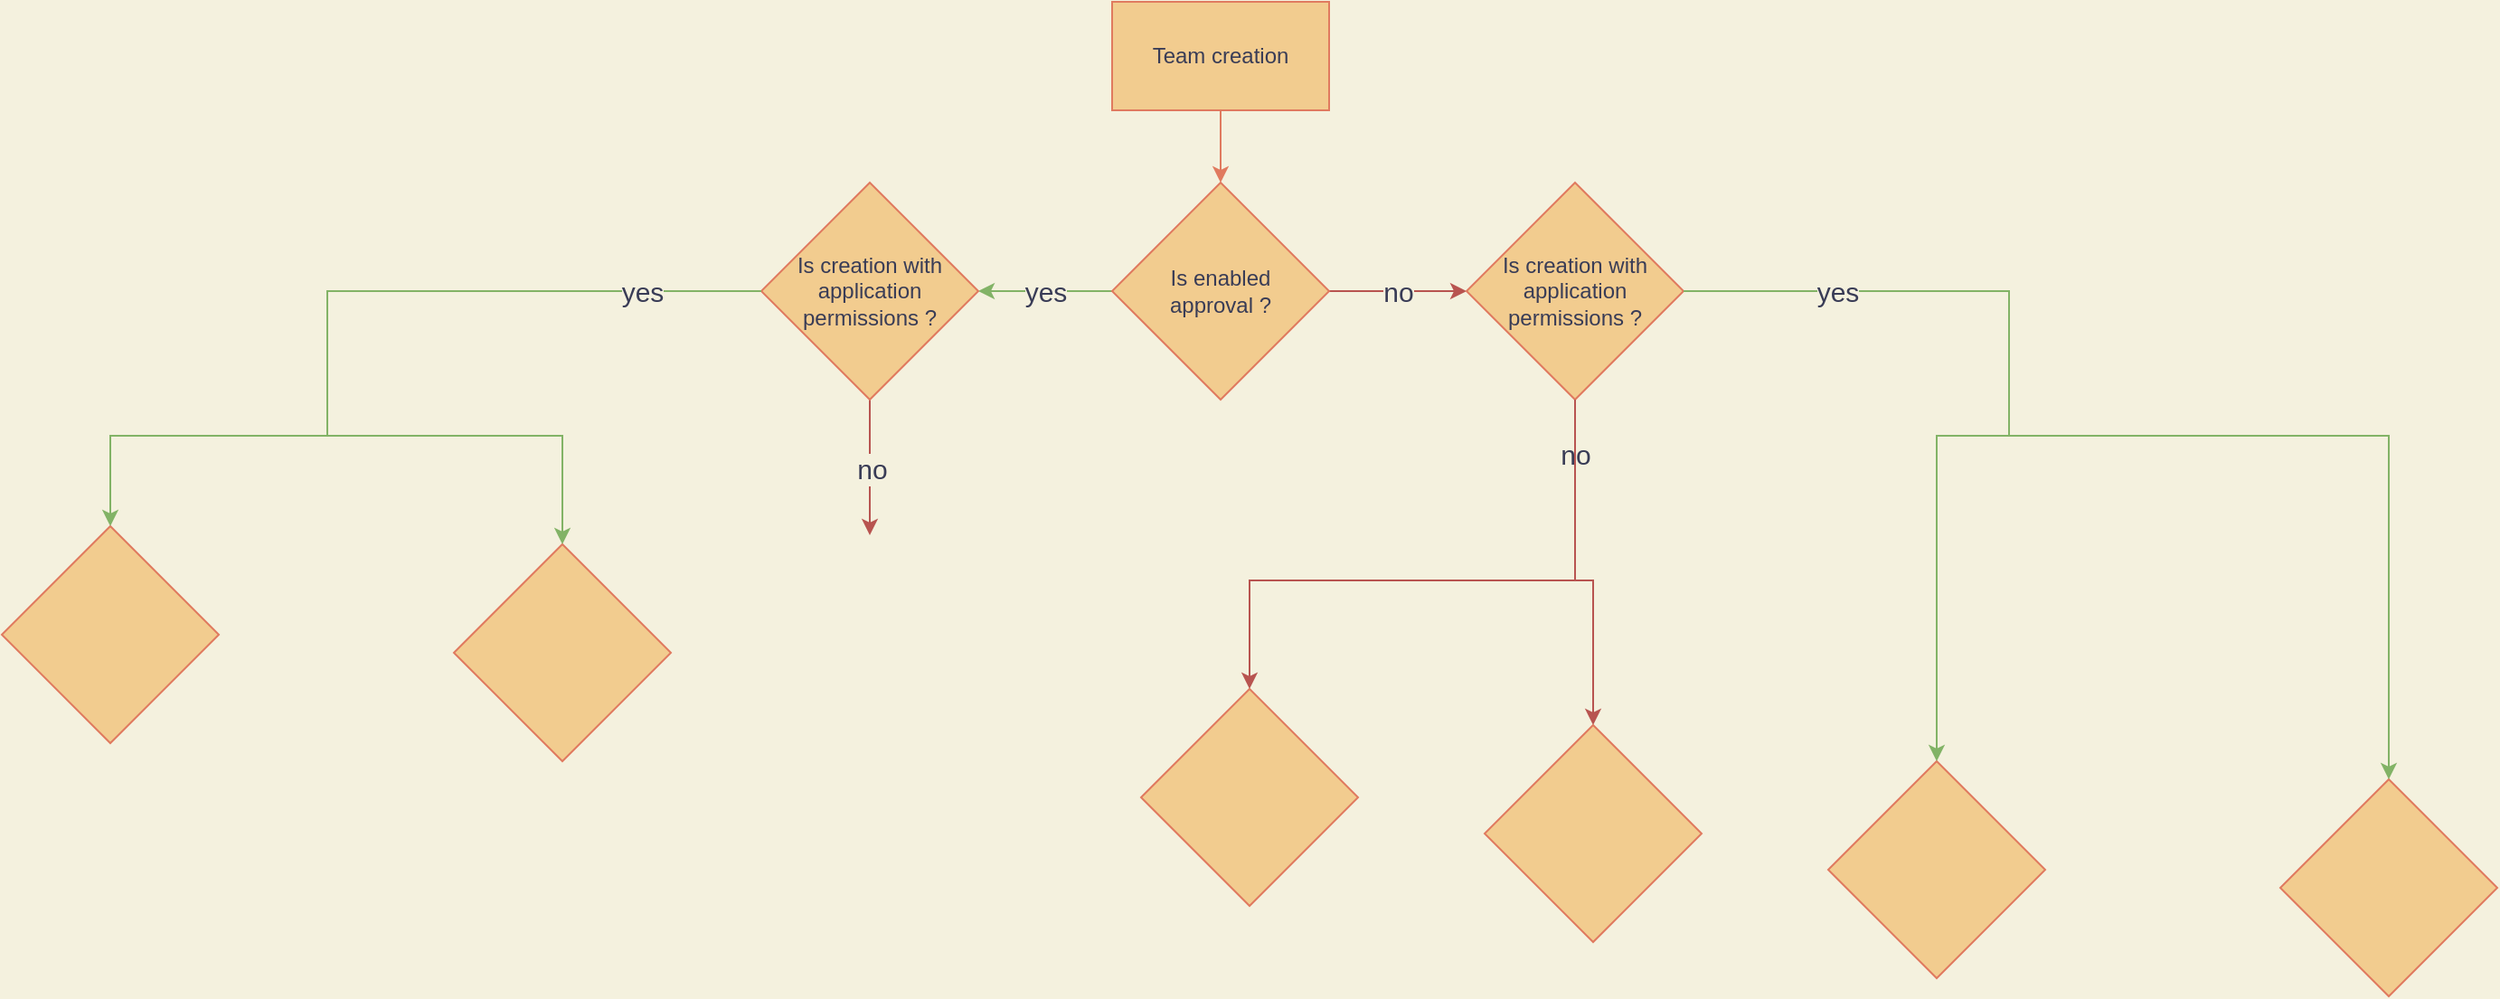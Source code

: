<mxfile version="15.5.8" type="github">
  <diagram id="C5RBs43oDa-KdzZeNtuy" name="Page-1">
    <mxGraphModel dx="2249" dy="772" grid="1" gridSize="10" guides="1" tooltips="1" connect="1" arrows="1" fold="1" page="1" pageScale="1" pageWidth="827" pageHeight="1169" background="#F4F1DE" math="0" shadow="0">
      <root>
        <mxCell id="WIyWlLk6GJQsqaUBKTNV-0" />
        <mxCell id="WIyWlLk6GJQsqaUBKTNV-1" parent="WIyWlLk6GJQsqaUBKTNV-0" />
        <mxCell id="JCjy0Tv-0JIhWBNM6Qae-5" value="yes" style="edgeStyle=orthogonalEdgeStyle;rounded=0;orthogonalLoop=1;jettySize=auto;html=1;exitX=0;exitY=0.5;exitDx=0;exitDy=0;labelBackgroundColor=#F4F1DE;strokeColor=#82b366;fontColor=#393C56;fillColor=#d5e8d4;jumpSize=6;fontSize=15;" edge="1" parent="WIyWlLk6GJQsqaUBKTNV-1" source="JCjy0Tv-0JIhWBNM6Qae-0" target="JCjy0Tv-0JIhWBNM6Qae-4">
          <mxGeometry relative="1" as="geometry" />
        </mxCell>
        <mxCell id="JCjy0Tv-0JIhWBNM6Qae-7" value="no" style="edgeStyle=orthogonalEdgeStyle;rounded=0;orthogonalLoop=1;jettySize=auto;html=1;entryX=0;entryY=0.5;entryDx=0;entryDy=0;labelBackgroundColor=#F4F1DE;strokeColor=#b85450;fontColor=#393C56;fillColor=#f8cecc;jumpSize=6;fontSize=15;" edge="1" parent="WIyWlLk6GJQsqaUBKTNV-1" source="JCjy0Tv-0JIhWBNM6Qae-0" target="JCjy0Tv-0JIhWBNM6Qae-13">
          <mxGeometry relative="1" as="geometry">
            <mxPoint x="560" y="160" as="targetPoint" />
          </mxGeometry>
        </mxCell>
        <mxCell id="JCjy0Tv-0JIhWBNM6Qae-0" value="Is enabled&lt;br&gt;approval ?" style="rhombus;whiteSpace=wrap;html=1;fillColor=#F2CC8F;strokeColor=#E07A5F;fontColor=#393C56;" vertex="1" parent="WIyWlLk6GJQsqaUBKTNV-1">
          <mxGeometry x="354" y="100" width="120" height="120" as="geometry" />
        </mxCell>
        <mxCell id="JCjy0Tv-0JIhWBNM6Qae-2" value="" style="edgeStyle=orthogonalEdgeStyle;rounded=0;orthogonalLoop=1;jettySize=auto;html=1;labelBackgroundColor=#F4F1DE;strokeColor=#E07A5F;fontColor=#393C56;" edge="1" parent="WIyWlLk6GJQsqaUBKTNV-1" source="JCjy0Tv-0JIhWBNM6Qae-1" target="JCjy0Tv-0JIhWBNM6Qae-0">
          <mxGeometry relative="1" as="geometry" />
        </mxCell>
        <mxCell id="JCjy0Tv-0JIhWBNM6Qae-1" value="Team creation" style="rounded=0;whiteSpace=wrap;html=1;fillColor=#F2CC8F;strokeColor=#E07A5F;fontColor=#393C56;" vertex="1" parent="WIyWlLk6GJQsqaUBKTNV-1">
          <mxGeometry x="354" width="120" height="60" as="geometry" />
        </mxCell>
        <mxCell id="JCjy0Tv-0JIhWBNM6Qae-12" value="no&lt;br style=&quot;font-size: 15px;&quot;&gt;" style="edgeStyle=orthogonalEdgeStyle;rounded=0;orthogonalLoop=1;jettySize=auto;html=1;labelBackgroundColor=#F4F1DE;strokeColor=#b85450;fontColor=#393C56;fillColor=#f8cecc;jumpSize=6;fontSize=15;entryX=0;entryY=0.5;entryDx=0;entryDy=0;entryPerimeter=0;" edge="1" parent="WIyWlLk6GJQsqaUBKTNV-1" source="JCjy0Tv-0JIhWBNM6Qae-4">
          <mxGeometry relative="1" as="geometry">
            <mxPoint x="220" y="295" as="targetPoint" />
          </mxGeometry>
        </mxCell>
        <mxCell id="JCjy0Tv-0JIhWBNM6Qae-4" value="Is creation with application permissions ?" style="rhombus;whiteSpace=wrap;html=1;fillColor=#F2CC8F;strokeColor=#E07A5F;fontColor=#393C56;" vertex="1" parent="WIyWlLk6GJQsqaUBKTNV-1">
          <mxGeometry x="160" y="100" width="120" height="120" as="geometry" />
        </mxCell>
        <mxCell id="JCjy0Tv-0JIhWBNM6Qae-13" value="Is creation with application permissions ?" style="rhombus;whiteSpace=wrap;html=1;fillColor=#F2CC8F;strokeColor=#E07A5F;fontColor=#393C56;" vertex="1" parent="WIyWlLk6GJQsqaUBKTNV-1">
          <mxGeometry x="550" y="100" width="120" height="120" as="geometry" />
        </mxCell>
        <mxCell id="JCjy0Tv-0JIhWBNM6Qae-23" value="" style="rhombus;whiteSpace=wrap;html=1;rounded=0;fontSize=15;fontColor=#393C56;align=left;strokeWidth=1;fillColor=#F2CC8F;sketch=0;strokeColor=#E07A5F;" vertex="1" parent="WIyWlLk6GJQsqaUBKTNV-1">
          <mxGeometry x="-260" y="290" width="120" height="120" as="geometry" />
        </mxCell>
        <mxCell id="JCjy0Tv-0JIhWBNM6Qae-29" value="" style="rhombus;whiteSpace=wrap;html=1;rounded=0;fontSize=15;fontColor=#393C56;align=left;strokeWidth=1;fillColor=#F2CC8F;sketch=0;strokeColor=#E07A5F;" vertex="1" parent="WIyWlLk6GJQsqaUBKTNV-1">
          <mxGeometry x="-10" y="300" width="120" height="120" as="geometry" />
        </mxCell>
        <mxCell id="JCjy0Tv-0JIhWBNM6Qae-30" value="" style="edgeStyle=orthogonalEdgeStyle;rounded=0;orthogonalLoop=1;jettySize=auto;html=1;labelBackgroundColor=#F4F1DE;strokeColor=#82b366;fontColor=#393C56;fillColor=#d5e8d4;jumpSize=6;fontSize=15;endArrow=classic;endFill=1;entryX=0.5;entryY=0;entryDx=0;entryDy=0;" edge="1" parent="WIyWlLk6GJQsqaUBKTNV-1" source="JCjy0Tv-0JIhWBNM6Qae-4" target="JCjy0Tv-0JIhWBNM6Qae-23">
          <mxGeometry x="0.235" relative="1" as="geometry">
            <mxPoint x="160" y="160" as="sourcePoint" />
            <mxPoint x="50" y="360" as="targetPoint" />
            <Array as="points">
              <mxPoint x="-80" y="160" />
              <mxPoint x="-80" y="240" />
              <mxPoint x="-200" y="240" />
            </Array>
            <mxPoint as="offset" />
          </mxGeometry>
        </mxCell>
        <mxCell id="JCjy0Tv-0JIhWBNM6Qae-10" value="yes" style="edgeStyle=orthogonalEdgeStyle;rounded=0;orthogonalLoop=1;jettySize=auto;html=1;labelBackgroundColor=#F4F1DE;strokeColor=#82b366;fontColor=#393C56;fillColor=#d5e8d4;jumpSize=6;fontSize=15;endArrow=classic;endFill=1;entryX=0.5;entryY=0;entryDx=0;entryDy=0;" edge="1" parent="WIyWlLk6GJQsqaUBKTNV-1" source="JCjy0Tv-0JIhWBNM6Qae-4" target="JCjy0Tv-0JIhWBNM6Qae-29">
          <mxGeometry x="-0.742" relative="1" as="geometry">
            <mxPoint x="-55" y="320" as="targetPoint" />
            <Array as="points">
              <mxPoint x="-80" y="160" />
              <mxPoint x="-80" y="240" />
              <mxPoint x="50" y="240" />
            </Array>
            <mxPoint as="offset" />
          </mxGeometry>
        </mxCell>
        <mxCell id="JCjy0Tv-0JIhWBNM6Qae-31" value="" style="rhombus;whiteSpace=wrap;html=1;rounded=0;fontSize=15;fontColor=#393C56;align=left;strokeWidth=1;fillColor=#F2CC8F;sketch=0;strokeColor=#E07A5F;" vertex="1" parent="WIyWlLk6GJQsqaUBKTNV-1">
          <mxGeometry x="750" y="420" width="120" height="120" as="geometry" />
        </mxCell>
        <mxCell id="JCjy0Tv-0JIhWBNM6Qae-32" value="" style="rhombus;whiteSpace=wrap;html=1;rounded=0;fontSize=15;fontColor=#393C56;align=left;strokeWidth=1;fillColor=#F2CC8F;sketch=0;strokeColor=#E07A5F;" vertex="1" parent="WIyWlLk6GJQsqaUBKTNV-1">
          <mxGeometry x="1000" y="430" width="120" height="120" as="geometry" />
        </mxCell>
        <mxCell id="JCjy0Tv-0JIhWBNM6Qae-33" value="" style="edgeStyle=orthogonalEdgeStyle;rounded=0;orthogonalLoop=1;jettySize=auto;html=1;labelBackgroundColor=#F4F1DE;strokeColor=#82b366;fontColor=#393C56;fillColor=#d5e8d4;jumpSize=6;fontSize=15;endArrow=classic;endFill=1;entryX=0.5;entryY=0;entryDx=0;entryDy=0;" edge="1" parent="WIyWlLk6GJQsqaUBKTNV-1" target="JCjy0Tv-0JIhWBNM6Qae-31" source="JCjy0Tv-0JIhWBNM6Qae-13">
          <mxGeometry x="0.235" relative="1" as="geometry">
            <mxPoint x="1090" y="160" as="sourcePoint" />
            <mxPoint x="980" y="360" as="targetPoint" />
            <Array as="points">
              <mxPoint x="850" y="160" />
              <mxPoint x="850" y="240" />
              <mxPoint x="810" y="240" />
            </Array>
            <mxPoint as="offset" />
          </mxGeometry>
        </mxCell>
        <mxCell id="JCjy0Tv-0JIhWBNM6Qae-35" value="no&lt;br style=&quot;font-size: 15px;&quot;&gt;" style="edgeStyle=orthogonalEdgeStyle;rounded=0;orthogonalLoop=1;jettySize=auto;html=1;labelBackgroundColor=#F4F1DE;strokeColor=#b85450;fontColor=#393C56;fillColor=#f8cecc;jumpSize=6;fontSize=15;entryX=0.5;entryY=0;entryDx=0;entryDy=0;" edge="1" parent="WIyWlLk6GJQsqaUBKTNV-1" source="JCjy0Tv-0JIhWBNM6Qae-13" target="JCjy0Tv-0JIhWBNM6Qae-37">
          <mxGeometry x="-0.824" relative="1" as="geometry">
            <mxPoint x="260" y="350" as="sourcePoint" />
            <mxPoint x="610" y="330" as="targetPoint" />
            <Array as="points">
              <mxPoint x="610" y="320" />
            </Array>
            <mxPoint as="offset" />
          </mxGeometry>
        </mxCell>
        <mxCell id="JCjy0Tv-0JIhWBNM6Qae-37" value="" style="rhombus;whiteSpace=wrap;html=1;rounded=0;fontSize=15;fontColor=#393C56;align=left;strokeWidth=1;fillColor=#F2CC8F;sketch=0;strokeColor=#E07A5F;" vertex="1" parent="WIyWlLk6GJQsqaUBKTNV-1">
          <mxGeometry x="370" y="380" width="120" height="120" as="geometry" />
        </mxCell>
        <mxCell id="JCjy0Tv-0JIhWBNM6Qae-34" value="yes" style="edgeStyle=orthogonalEdgeStyle;rounded=0;orthogonalLoop=1;jettySize=auto;html=1;labelBackgroundColor=#F4F1DE;strokeColor=#82b366;fontColor=#393C56;fillColor=#d5e8d4;jumpSize=6;fontSize=15;endArrow=classic;endFill=1;entryX=0.5;entryY=0;entryDx=0;entryDy=0;" edge="1" parent="WIyWlLk6GJQsqaUBKTNV-1" target="JCjy0Tv-0JIhWBNM6Qae-32" source="JCjy0Tv-0JIhWBNM6Qae-13">
          <mxGeometry x="-0.742" relative="1" as="geometry">
            <mxPoint x="760" y="200" as="sourcePoint" />
            <mxPoint x="875" y="320" as="targetPoint" />
            <Array as="points">
              <mxPoint x="850" y="160" />
              <mxPoint x="850" y="240" />
              <mxPoint x="1060" y="240" />
            </Array>
            <mxPoint as="offset" />
          </mxGeometry>
        </mxCell>
        <mxCell id="JCjy0Tv-0JIhWBNM6Qae-38" value="" style="edgeStyle=orthogonalEdgeStyle;rounded=0;orthogonalLoop=1;jettySize=auto;html=1;labelBackgroundColor=#F4F1DE;strokeColor=#b85450;fontColor=#393C56;fillColor=#f8cecc;jumpSize=6;fontSize=15;entryX=0.5;entryY=0;entryDx=0;entryDy=0;" edge="1" parent="WIyWlLk6GJQsqaUBKTNV-1" target="JCjy0Tv-0JIhWBNM6Qae-39" source="JCjy0Tv-0JIhWBNM6Qae-13">
          <mxGeometry relative="1" as="geometry">
            <mxPoint x="800" y="220" as="sourcePoint" />
            <mxPoint x="800" y="330" as="targetPoint" />
            <Array as="points">
              <mxPoint x="610" y="320" />
              <mxPoint x="620" y="320" />
            </Array>
          </mxGeometry>
        </mxCell>
        <mxCell id="JCjy0Tv-0JIhWBNM6Qae-39" value="" style="rhombus;whiteSpace=wrap;html=1;rounded=0;fontSize=15;fontColor=#393C56;align=left;strokeWidth=1;fillColor=#F2CC8F;sketch=0;strokeColor=#E07A5F;" vertex="1" parent="WIyWlLk6GJQsqaUBKTNV-1">
          <mxGeometry x="560" y="400" width="120" height="120" as="geometry" />
        </mxCell>
      </root>
    </mxGraphModel>
  </diagram>
</mxfile>

